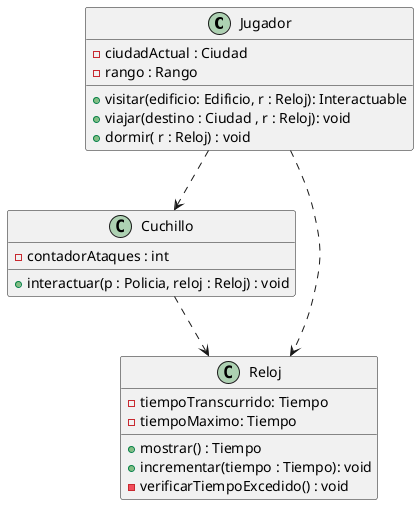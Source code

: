 @startuml

Jugador ..> Cuchillo
Jugador ..> Reloj
Cuchillo ..> Reloj




 class Cuchillo{
    - contadorAtaques : int
     + interactuar(p : Policia, reloj : Reloj) : void
}





class Jugador {
    - ciudadActual : Ciudad
    - rango : Rango
    + visitar(edificio: Edificio, r : Reloj): Interactuable
    + viajar(destino : Ciudad , r : Reloj): void
    + dormir( r : Reloj) : void
}



class Reloj{
    - tiempoTranscurrido: Tiempo
    - tiempoMaximo: Tiempo
    + mostrar() : Tiempo
    + incrementar(tiempo : Tiempo): void
    - verificarTiempoExcedido() : void
}


@enduml
